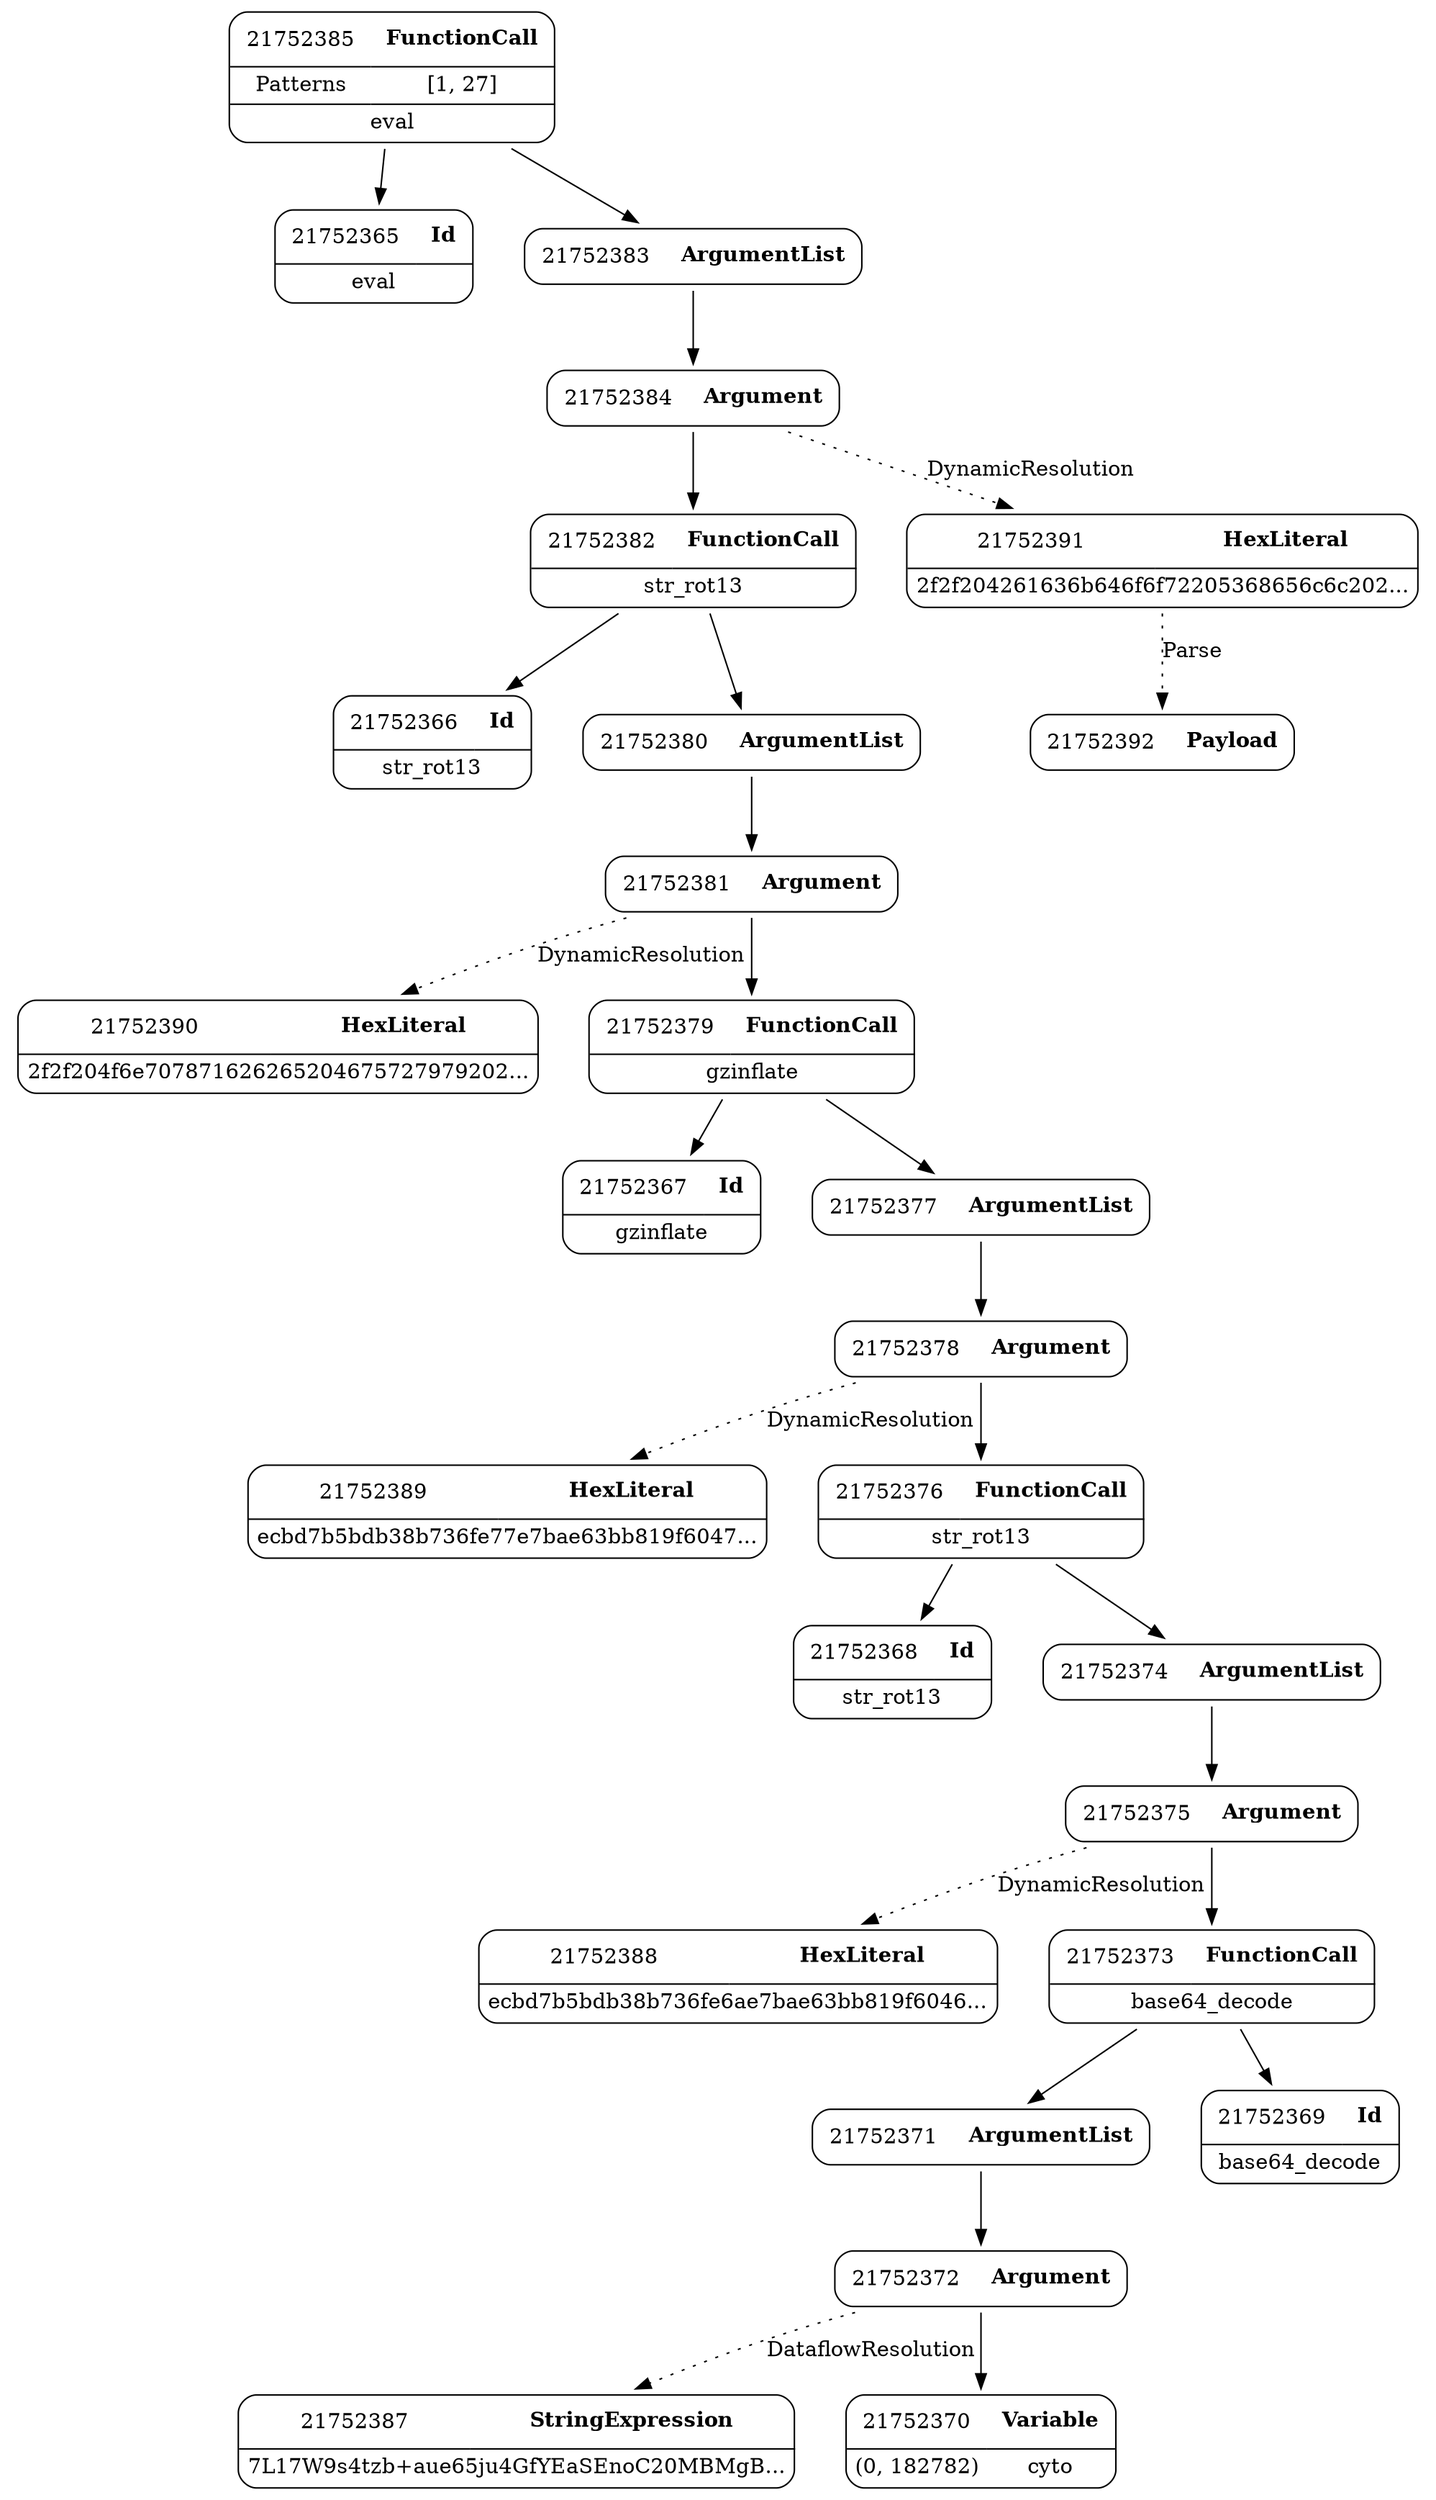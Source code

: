 digraph ast {
node [shape=none];
21752392 [label=<<TABLE border='1' cellspacing='0' cellpadding='10' style='rounded' ><TR><TD border='0'>21752392</TD><TD border='0'><B>Payload</B></TD></TR></TABLE>>];
21752387 [label=<<TABLE border='1' cellspacing='0' cellpadding='10' style='rounded' ><TR><TD border='0'>21752387</TD><TD border='0'><B>StringExpression</B></TD></TR><HR/><TR><TD border='0' cellpadding='5' colspan='2'>7L17W9s4tzb+aue65ju4GfYEaSEnoC20MBMgB...</TD></TR></TABLE>>];
21752385 [label=<<TABLE border='1' cellspacing='0' cellpadding='10' style='rounded' ><TR><TD border='0'>21752385</TD><TD border='0'><B>FunctionCall</B></TD></TR><HR/><TR><TD border='0' cellpadding='5'>Patterns</TD><TD border='0' cellpadding='5'>[1, 27]</TD></TR><HR/><TR><TD border='0' cellpadding='5' colspan='2'>eval</TD></TR></TABLE>>];
21752385 -> 21752365 [weight=2];
21752385 -> 21752383 [weight=2];
21752384 [label=<<TABLE border='1' cellspacing='0' cellpadding='10' style='rounded' ><TR><TD border='0'>21752384</TD><TD border='0'><B>Argument</B></TD></TR></TABLE>>];
21752384 -> 21752382 [weight=2];
21752384 -> 21752391 [style=dotted,label=DynamicResolution];
21752391 [label=<<TABLE border='1' cellspacing='0' cellpadding='10' style='rounded' ><TR><TD border='0'>21752391</TD><TD border='0'><B>HexLiteral</B></TD></TR><HR/><TR><TD border='0' cellpadding='5' colspan='2'>2f2f204261636b646f6f72205368656c6c202...</TD></TR></TABLE>>];
21752391 -> 21752392 [style=dotted,label=Parse];
21752390 [label=<<TABLE border='1' cellspacing='0' cellpadding='10' style='rounded' ><TR><TD border='0'>21752390</TD><TD border='0'><B>HexLiteral</B></TD></TR><HR/><TR><TD border='0' cellpadding='5' colspan='2'>2f2f204f6e707871626265204675727979202...</TD></TR></TABLE>>];
21752389 [label=<<TABLE border='1' cellspacing='0' cellpadding='10' style='rounded' ><TR><TD border='0'>21752389</TD><TD border='0'><B>HexLiteral</B></TD></TR><HR/><TR><TD border='0' cellpadding='5' colspan='2'>ecbd7b5bdb38b736fe77e7bae63bb819f6047...</TD></TR></TABLE>>];
21752388 [label=<<TABLE border='1' cellspacing='0' cellpadding='10' style='rounded' ><TR><TD border='0'>21752388</TD><TD border='0'><B>HexLiteral</B></TD></TR><HR/><TR><TD border='0' cellpadding='5' colspan='2'>ecbd7b5bdb38b736fe6ae7bae63bb819f6046...</TD></TR></TABLE>>];
21752367 [label=<<TABLE border='1' cellspacing='0' cellpadding='10' style='rounded' ><TR><TD border='0'>21752367</TD><TD border='0'><B>Id</B></TD></TR><HR/><TR><TD border='0' cellpadding='5' colspan='2'>gzinflate</TD></TR></TABLE>>];
21752366 [label=<<TABLE border='1' cellspacing='0' cellpadding='10' style='rounded' ><TR><TD border='0'>21752366</TD><TD border='0'><B>Id</B></TD></TR><HR/><TR><TD border='0' cellpadding='5' colspan='2'>str_rot13</TD></TR></TABLE>>];
21752365 [label=<<TABLE border='1' cellspacing='0' cellpadding='10' style='rounded' ><TR><TD border='0'>21752365</TD><TD border='0'><B>Id</B></TD></TR><HR/><TR><TD border='0' cellpadding='5' colspan='2'>eval</TD></TR></TABLE>>];
21752379 [label=<<TABLE border='1' cellspacing='0' cellpadding='10' style='rounded' ><TR><TD border='0'>21752379</TD><TD border='0'><B>FunctionCall</B></TD></TR><HR/><TR><TD border='0' cellpadding='5' colspan='2'>gzinflate</TD></TR></TABLE>>];
21752379 -> 21752367 [weight=2];
21752379 -> 21752377 [weight=2];
21752378 [label=<<TABLE border='1' cellspacing='0' cellpadding='10' style='rounded' ><TR><TD border='0'>21752378</TD><TD border='0'><B>Argument</B></TD></TR></TABLE>>];
21752378 -> 21752376 [weight=2];
21752378 -> 21752389 [style=dotted,label=DynamicResolution];
21752377 [label=<<TABLE border='1' cellspacing='0' cellpadding='10' style='rounded' ><TR><TD border='0'>21752377</TD><TD border='0'><B>ArgumentList</B></TD></TR></TABLE>>];
21752377 -> 21752378 [weight=2];
21752376 [label=<<TABLE border='1' cellspacing='0' cellpadding='10' style='rounded' ><TR><TD border='0'>21752376</TD><TD border='0'><B>FunctionCall</B></TD></TR><HR/><TR><TD border='0' cellpadding='5' colspan='2'>str_rot13</TD></TR></TABLE>>];
21752376 -> 21752368 [weight=2];
21752376 -> 21752374 [weight=2];
21752383 [label=<<TABLE border='1' cellspacing='0' cellpadding='10' style='rounded' ><TR><TD border='0'>21752383</TD><TD border='0'><B>ArgumentList</B></TD></TR></TABLE>>];
21752383 -> 21752384 [weight=2];
21752382 [label=<<TABLE border='1' cellspacing='0' cellpadding='10' style='rounded' ><TR><TD border='0'>21752382</TD><TD border='0'><B>FunctionCall</B></TD></TR><HR/><TR><TD border='0' cellpadding='5' colspan='2'>str_rot13</TD></TR></TABLE>>];
21752382 -> 21752366 [weight=2];
21752382 -> 21752380 [weight=2];
21752381 [label=<<TABLE border='1' cellspacing='0' cellpadding='10' style='rounded' ><TR><TD border='0'>21752381</TD><TD border='0'><B>Argument</B></TD></TR></TABLE>>];
21752381 -> 21752379 [weight=2];
21752381 -> 21752390 [style=dotted,label=DynamicResolution];
21752380 [label=<<TABLE border='1' cellspacing='0' cellpadding='10' style='rounded' ><TR><TD border='0'>21752380</TD><TD border='0'><B>ArgumentList</B></TD></TR></TABLE>>];
21752380 -> 21752381 [weight=2];
21752371 [label=<<TABLE border='1' cellspacing='0' cellpadding='10' style='rounded' ><TR><TD border='0'>21752371</TD><TD border='0'><B>ArgumentList</B></TD></TR></TABLE>>];
21752371 -> 21752372 [weight=2];
21752370 [label=<<TABLE border='1' cellspacing='0' cellpadding='10' style='rounded' ><TR><TD border='0'>21752370</TD><TD border='0'><B>Variable</B></TD></TR><HR/><TR><TD border='0' cellpadding='5'>(0, 182782)</TD><TD border='0' cellpadding='5'>cyto</TD></TR></TABLE>>];
21752369 [label=<<TABLE border='1' cellspacing='0' cellpadding='10' style='rounded' ><TR><TD border='0'>21752369</TD><TD border='0'><B>Id</B></TD></TR><HR/><TR><TD border='0' cellpadding='5' colspan='2'>base64_decode</TD></TR></TABLE>>];
21752368 [label=<<TABLE border='1' cellspacing='0' cellpadding='10' style='rounded' ><TR><TD border='0'>21752368</TD><TD border='0'><B>Id</B></TD></TR><HR/><TR><TD border='0' cellpadding='5' colspan='2'>str_rot13</TD></TR></TABLE>>];
21752375 [label=<<TABLE border='1' cellspacing='0' cellpadding='10' style='rounded' ><TR><TD border='0'>21752375</TD><TD border='0'><B>Argument</B></TD></TR></TABLE>>];
21752375 -> 21752373 [weight=2];
21752375 -> 21752388 [style=dotted,label=DynamicResolution];
21752374 [label=<<TABLE border='1' cellspacing='0' cellpadding='10' style='rounded' ><TR><TD border='0'>21752374</TD><TD border='0'><B>ArgumentList</B></TD></TR></TABLE>>];
21752374 -> 21752375 [weight=2];
21752373 [label=<<TABLE border='1' cellspacing='0' cellpadding='10' style='rounded' ><TR><TD border='0'>21752373</TD><TD border='0'><B>FunctionCall</B></TD></TR><HR/><TR><TD border='0' cellpadding='5' colspan='2'>base64_decode</TD></TR></TABLE>>];
21752373 -> 21752369 [weight=2];
21752373 -> 21752371 [weight=2];
21752372 [label=<<TABLE border='1' cellspacing='0' cellpadding='10' style='rounded' ><TR><TD border='0'>21752372</TD><TD border='0'><B>Argument</B></TD></TR></TABLE>>];
21752372 -> 21752370 [weight=2];
21752372 -> 21752387 [style=dotted,label=DataflowResolution];
}
